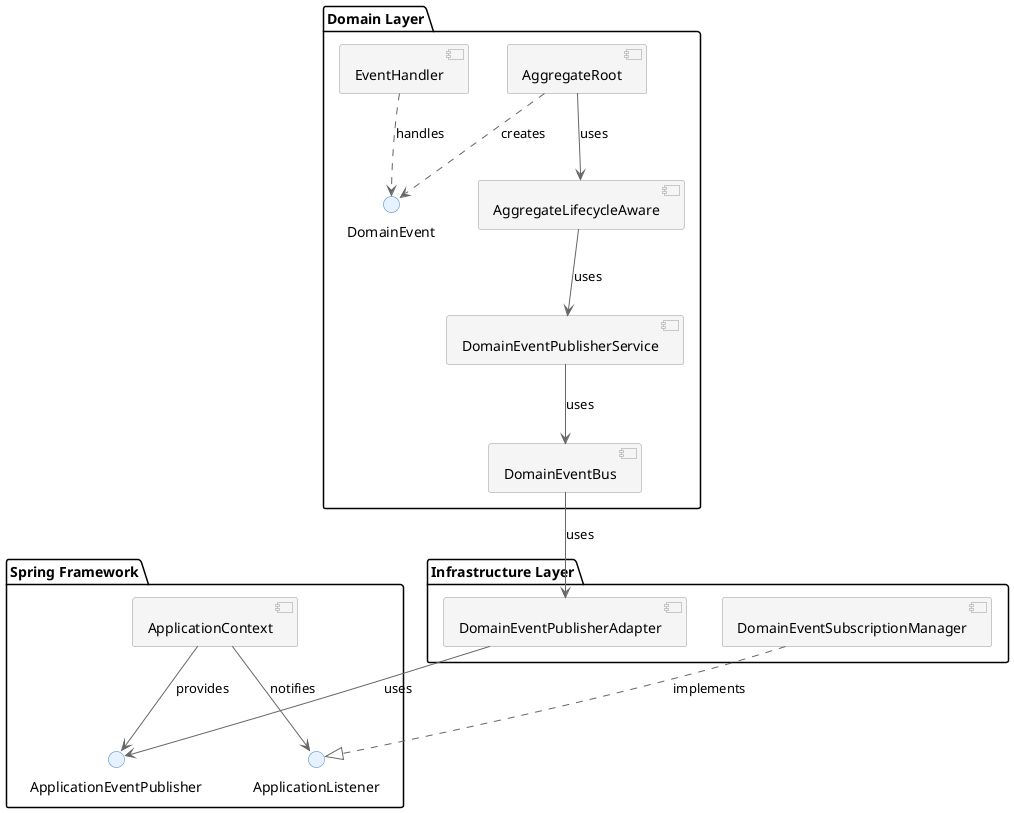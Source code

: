 @startuml Domain Event Handling - Component Diagram

skinparam componentStyle uml2
skinparam componentBackgroundColor #f5f5f5
skinparam componentBorderColor #999999
skinparam interfaceBackgroundColor #e6f2ff
skinparam interfaceBorderColor #3c7fc0
skinparam arrowColor #666666

package "Domain Layer" {
  interface "DomainEvent" as DE
  component "AggregateRoot" as AR
  component "DomainEventBus" as DEB
  component "DomainEventPublisherService" as DEPS
  component "EventHandler" as EH
  component "AggregateLifecycleAware" as ALA
  
  AR ..> DE : creates
  AR --> ALA : uses
  ALA --> DEPS : uses
  DEPS --> DEB : uses
  EH ..> DE : handles
}

package "Infrastructure Layer" {
  component "DomainEventPublisherAdapter" as DEPA
  component "DomainEventSubscriptionManager" as DESM
}

package "Spring Framework" {
  interface "ApplicationEventPublisher" as AEP
  interface "ApplicationListener" as AL
  component "ApplicationContext" as AC
}

DEB --> DEPA : uses
DEPA --> AEP : uses
DESM ..|> AL : implements
AC --> AEP : provides
AC --> AL : notifies

@enduml